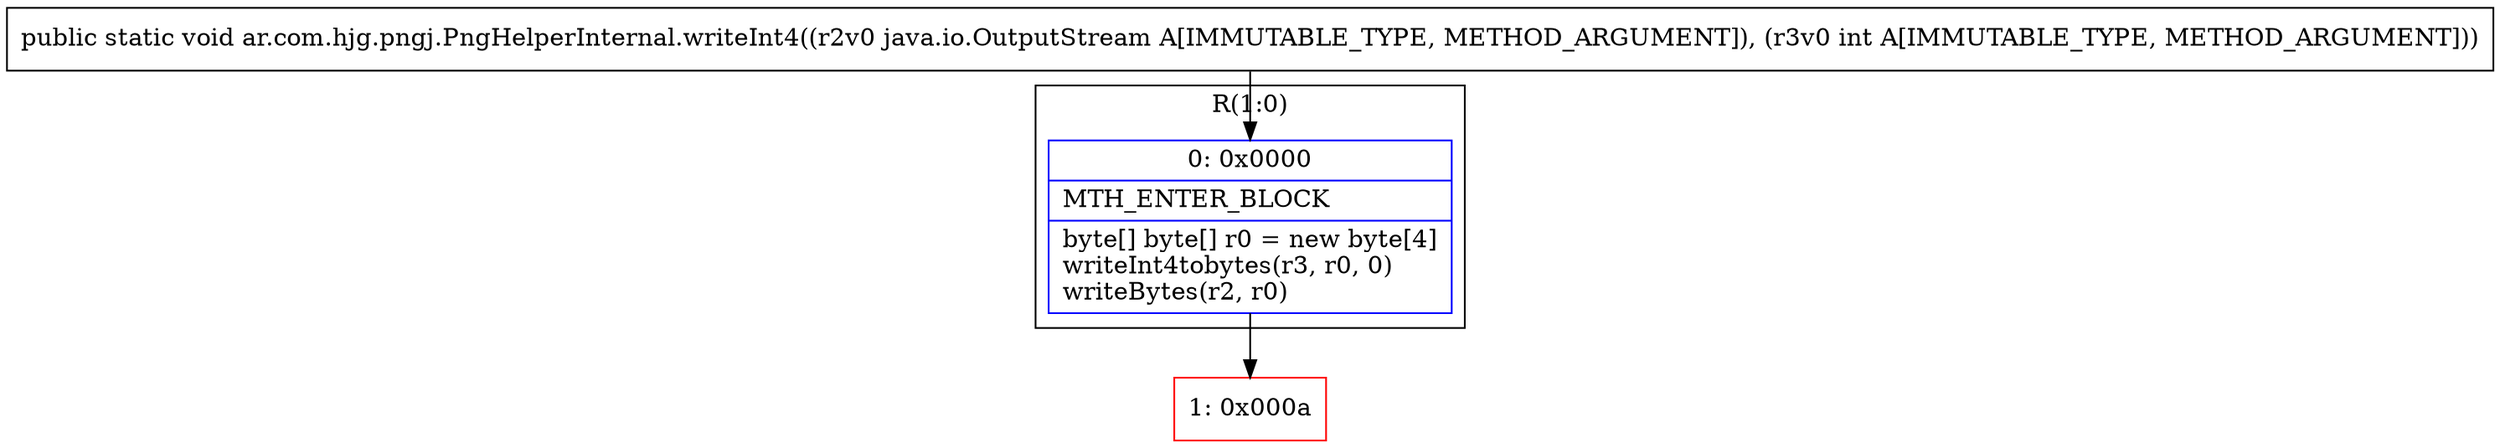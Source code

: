 digraph "CFG forar.com.hjg.pngj.PngHelperInternal.writeInt4(Ljava\/io\/OutputStream;I)V" {
subgraph cluster_Region_924613150 {
label = "R(1:0)";
node [shape=record,color=blue];
Node_0 [shape=record,label="{0\:\ 0x0000|MTH_ENTER_BLOCK\l|byte[] byte[] r0 = new byte[4]\lwriteInt4tobytes(r3, r0, 0)\lwriteBytes(r2, r0)\l}"];
}
Node_1 [shape=record,color=red,label="{1\:\ 0x000a}"];
MethodNode[shape=record,label="{public static void ar.com.hjg.pngj.PngHelperInternal.writeInt4((r2v0 java.io.OutputStream A[IMMUTABLE_TYPE, METHOD_ARGUMENT]), (r3v0 int A[IMMUTABLE_TYPE, METHOD_ARGUMENT])) }"];
MethodNode -> Node_0;
Node_0 -> Node_1;
}

